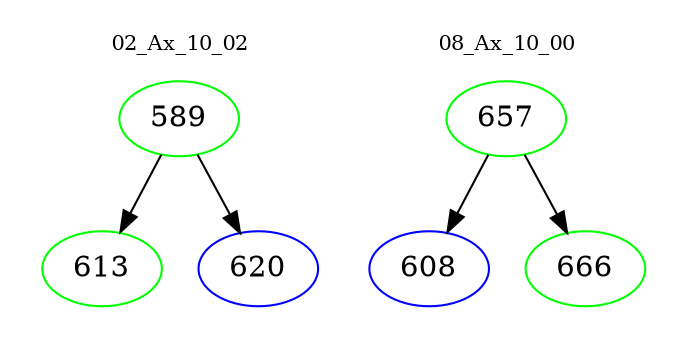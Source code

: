 digraph{
subgraph cluster_0 {
color = white
label = "02_Ax_10_02";
fontsize=10;
T0_589 [label="589", color="green"]
T0_589 -> T0_613 [color="black"]
T0_613 [label="613", color="green"]
T0_589 -> T0_620 [color="black"]
T0_620 [label="620", color="blue"]
}
subgraph cluster_1 {
color = white
label = "08_Ax_10_00";
fontsize=10;
T1_657 [label="657", color="green"]
T1_657 -> T1_608 [color="black"]
T1_608 [label="608", color="blue"]
T1_657 -> T1_666 [color="black"]
T1_666 [label="666", color="green"]
}
}
